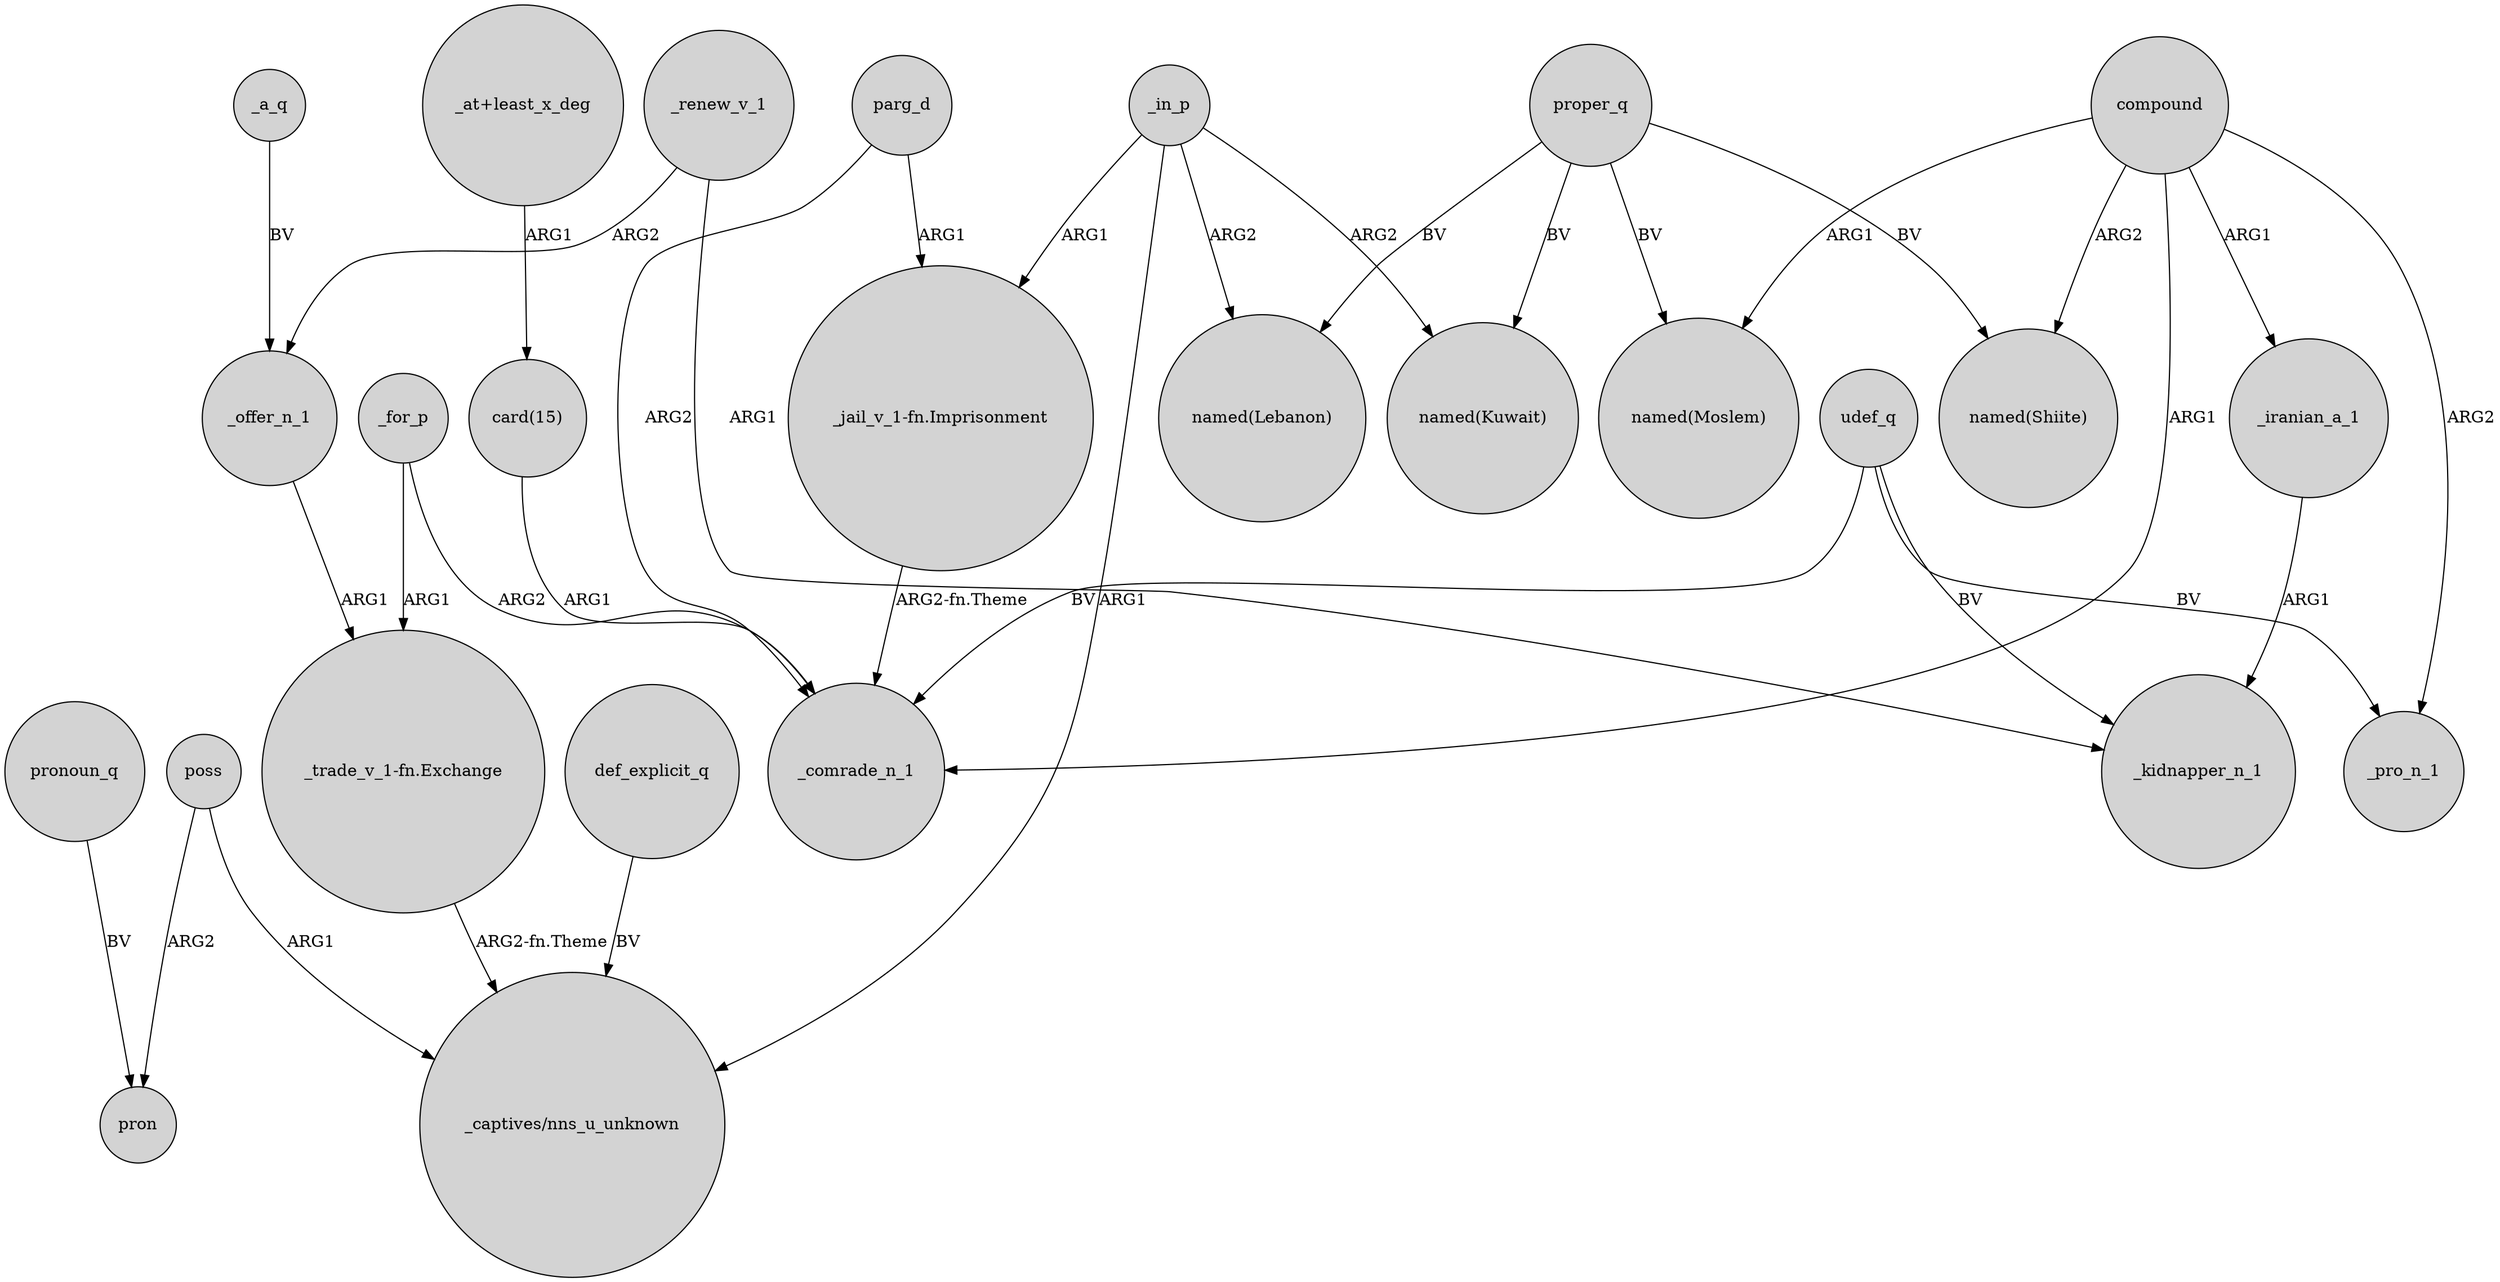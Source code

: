 digraph {
	node [shape=circle style=filled]
	"_jail_v_1-fn.Imprisonment" -> _comrade_n_1 [label="ARG2-fn.Theme"]
	poss -> "_captives/nns_u_unknown" [label=ARG1]
	"card(15)" -> _comrade_n_1 [label=ARG1]
	proper_q -> "named(Shiite)" [label=BV]
	proper_q -> "named(Lebanon)" [label=BV]
	poss -> pron [label=ARG2]
	_for_p -> "_trade_v_1-fn.Exchange" [label=ARG1]
	_a_q -> _offer_n_1 [label=BV]
	compound -> _pro_n_1 [label=ARG2]
	_in_p -> "named(Lebanon)" [label=ARG2]
	compound -> _iranian_a_1 [label=ARG1]
	parg_d -> "_jail_v_1-fn.Imprisonment" [label=ARG1]
	compound -> "named(Moslem)" [label=ARG1]
	udef_q -> _kidnapper_n_1 [label=BV]
	compound -> _comrade_n_1 [label=ARG1]
	compound -> "named(Shiite)" [label=ARG2]
	def_explicit_q -> "_captives/nns_u_unknown" [label=BV]
	pronoun_q -> pron [label=BV]
	_for_p -> _comrade_n_1 [label=ARG2]
	_in_p -> "_captives/nns_u_unknown" [label=ARG1]
	proper_q -> "named(Kuwait)" [label=BV]
	_renew_v_1 -> _kidnapper_n_1 [label=ARG1]
	_iranian_a_1 -> _kidnapper_n_1 [label=ARG1]
	udef_q -> _pro_n_1 [label=BV]
	"_trade_v_1-fn.Exchange" -> "_captives/nns_u_unknown" [label="ARG2-fn.Theme"]
	_in_p -> "_jail_v_1-fn.Imprisonment" [label=ARG1]
	_offer_n_1 -> "_trade_v_1-fn.Exchange" [label=ARG1]
	_renew_v_1 -> _offer_n_1 [label=ARG2]
	_in_p -> "named(Kuwait)" [label=ARG2]
	udef_q -> _comrade_n_1 [label=BV]
	proper_q -> "named(Moslem)" [label=BV]
	parg_d -> _comrade_n_1 [label=ARG2]
	"_at+least_x_deg" -> "card(15)" [label=ARG1]
}
